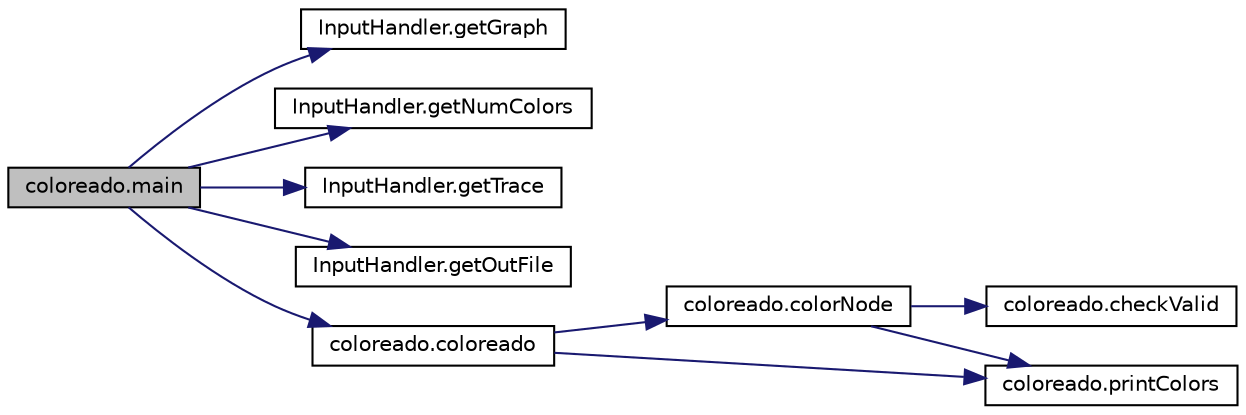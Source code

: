 digraph G
{
  edge [fontname="Helvetica",fontsize="10",labelfontname="Helvetica",labelfontsize="10"];
  node [fontname="Helvetica",fontsize="10",shape=record];
  rankdir="LR";
  Node1 [label="coloreado.main",height=0.2,width=0.4,color="black", fillcolor="grey75", style="filled" fontcolor="black"];
  Node1 -> Node2 [color="midnightblue",fontsize="10",style="solid",fontname="Helvetica"];
  Node2 [label="InputHandler.getGraph",height=0.2,width=0.4,color="black", fillcolor="white", style="filled",URL="$db/df6/classInputHandler.html#a008131f31d9d60ce0bf68322f722198f"];
  Node1 -> Node3 [color="midnightblue",fontsize="10",style="solid",fontname="Helvetica"];
  Node3 [label="InputHandler.getNumColors",height=0.2,width=0.4,color="black", fillcolor="white", style="filled",URL="$db/df6/classInputHandler.html#ad85a4df4b9daaa106ce6fc84fa31e4e7"];
  Node1 -> Node4 [color="midnightblue",fontsize="10",style="solid",fontname="Helvetica"];
  Node4 [label="InputHandler.getTrace",height=0.2,width=0.4,color="black", fillcolor="white", style="filled",URL="$db/df6/classInputHandler.html#ae91026c105b48ae87859d8b4659f0bdd"];
  Node1 -> Node5 [color="midnightblue",fontsize="10",style="solid",fontname="Helvetica"];
  Node5 [label="InputHandler.getOutFile",height=0.2,width=0.4,color="black", fillcolor="white", style="filled",URL="$db/df6/classInputHandler.html#a44c0174e8603ccbbce48981ed5d1a229"];
  Node1 -> Node6 [color="midnightblue",fontsize="10",style="solid",fontname="Helvetica"];
  Node6 [label="coloreado.coloreado",height=0.2,width=0.4,color="black", fillcolor="white", style="filled",URL="$d5/d4c/classcoloreado.html#af63698cc2cfe6b813473199221baeeec"];
  Node6 -> Node7 [color="midnightblue",fontsize="10",style="solid",fontname="Helvetica"];
  Node7 [label="coloreado.colorNode",height=0.2,width=0.4,color="black", fillcolor="white", style="filled",URL="$d5/d4c/classcoloreado.html#a7117ad010bc6cb9b592d00cbbd8b8977"];
  Node7 -> Node8 [color="midnightblue",fontsize="10",style="solid",fontname="Helvetica"];
  Node8 [label="coloreado.checkValid",height=0.2,width=0.4,color="black", fillcolor="white", style="filled",URL="$d5/d4c/classcoloreado.html#acd263f80e8310e80f61a43e3c4a40cb3"];
  Node7 -> Node9 [color="midnightblue",fontsize="10",style="solid",fontname="Helvetica"];
  Node9 [label="coloreado.printColors",height=0.2,width=0.4,color="black", fillcolor="white", style="filled",URL="$d5/d4c/classcoloreado.html#a0ab45c00fcf1741918e4b0d2e8d487d9"];
  Node6 -> Node9 [color="midnightblue",fontsize="10",style="solid",fontname="Helvetica"];
}
